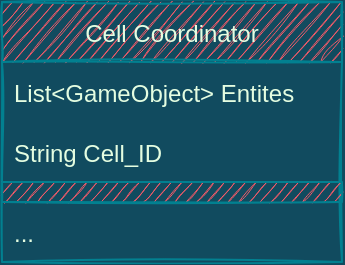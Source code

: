 <mxfile version="19.0.3" type="device"><diagram id="S4L0TQn1acFewtKwEtEn" name="Page-1"><mxGraphModel dx="1422" dy="875" grid="1" gridSize="10" guides="1" tooltips="1" connect="1" arrows="1" fold="1" page="1" pageScale="1" pageWidth="850" pageHeight="1100" background="#114B5F" math="0" shadow="0"><root><mxCell id="0"/><mxCell id="1" parent="0"/><mxCell id="GEIZjjS5P8y2-PeB4GK5-1" value="Cell Coordinator" style="swimlane;fontStyle=0;childLayout=stackLayout;horizontal=1;startSize=30;horizontalStack=0;resizeParent=1;resizeParentMax=0;resizeLast=0;collapsible=1;marginBottom=0;sketch=1;fontColor=#E4FDE1;strokeColor=#028090;fillColor=#F45B69;rounded=0;" vertex="1" parent="1"><mxGeometry x="140" y="270" width="170" height="130" as="geometry"/></mxCell><mxCell id="GEIZjjS5P8y2-PeB4GK5-2" value="List&lt;GameObject&gt; Entites" style="text;strokeColor=none;fillColor=none;align=left;verticalAlign=middle;spacingLeft=4;spacingRight=4;overflow=hidden;points=[[0,0.5],[1,0.5]];portConstraint=eastwest;rotatable=0;sketch=1;fontColor=#E4FDE1;rounded=0;" vertex="1" parent="GEIZjjS5P8y2-PeB4GK5-1"><mxGeometry y="30" width="170" height="30" as="geometry"/></mxCell><mxCell id="GEIZjjS5P8y2-PeB4GK5-3" value="String Cell_ID" style="text;strokeColor=none;fillColor=none;align=left;verticalAlign=middle;spacingLeft=4;spacingRight=4;overflow=hidden;points=[[0,0.5],[1,0.5]];portConstraint=eastwest;rotatable=0;sketch=1;fontColor=#E4FDE1;rounded=0;" vertex="1" parent="GEIZjjS5P8y2-PeB4GK5-1"><mxGeometry y="60" width="170" height="30" as="geometry"/></mxCell><mxCell id="GEIZjjS5P8y2-PeB4GK5-4" value="" style="rounded=0;whiteSpace=wrap;html=1;sketch=1;fontColor=#E4FDE1;strokeColor=#028090;fillColor=#F45B69;" vertex="1" parent="GEIZjjS5P8y2-PeB4GK5-1"><mxGeometry y="90" width="170" height="10" as="geometry"/></mxCell><mxCell id="GEIZjjS5P8y2-PeB4GK5-5" value="..." style="text;strokeColor=none;fillColor=none;align=left;verticalAlign=middle;spacingLeft=4;spacingRight=4;overflow=hidden;points=[[0,0.5],[1,0.5]];portConstraint=eastwest;rotatable=0;sketch=1;fontColor=#E4FDE1;rounded=0;" vertex="1" parent="GEIZjjS5P8y2-PeB4GK5-1"><mxGeometry y="100" width="170" height="30" as="geometry"/></mxCell></root></mxGraphModel></diagram></mxfile>